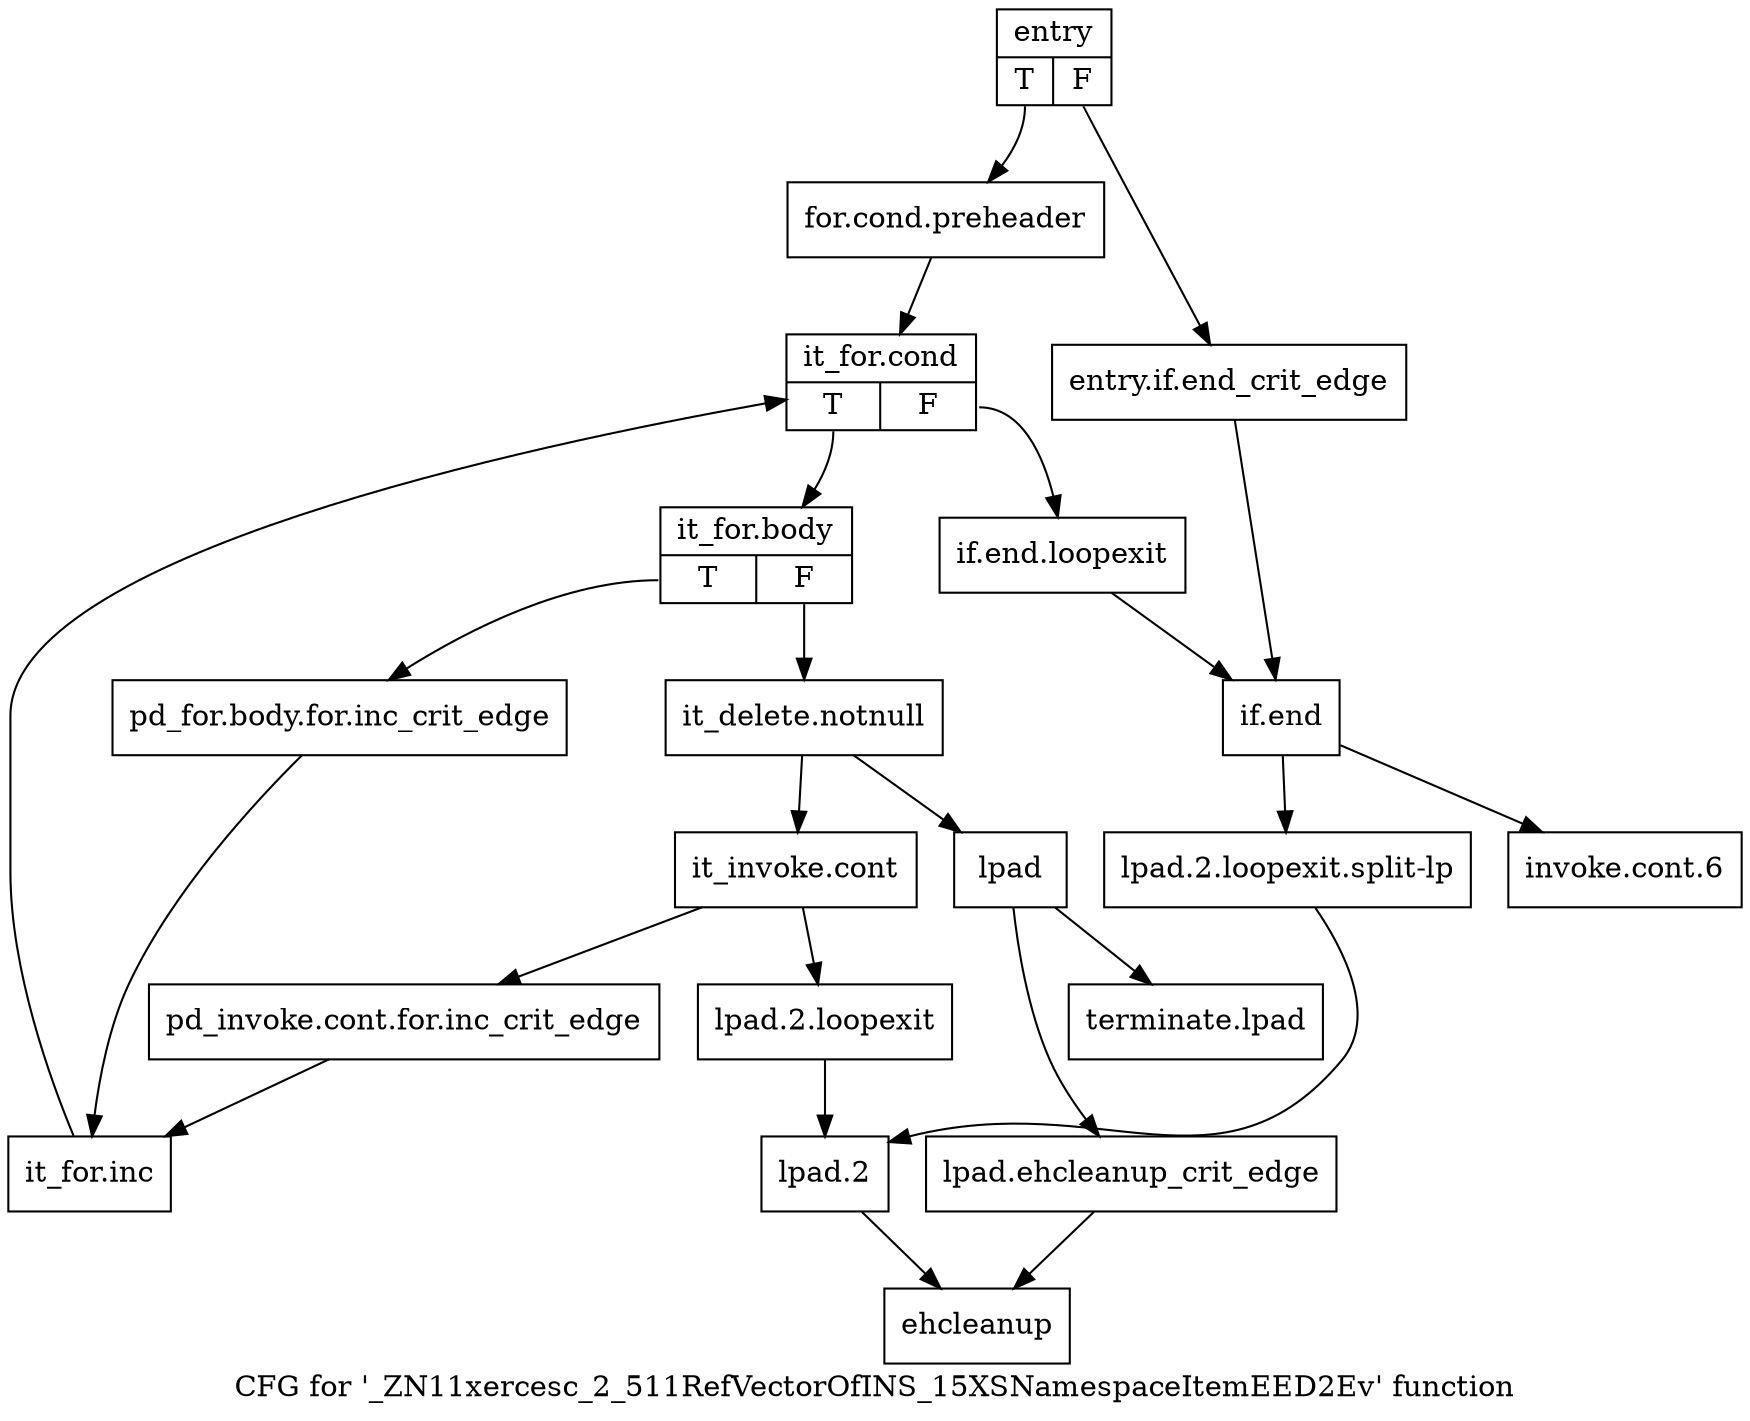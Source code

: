 digraph "CFG for '_ZN11xercesc_2_511RefVectorOfINS_15XSNamespaceItemEED2Ev' function" {
	label="CFG for '_ZN11xercesc_2_511RefVectorOfINS_15XSNamespaceItemEED2Ev' function";

	Node0x560bb80 [shape=record,label="{entry|{<s0>T|<s1>F}}"];
	Node0x560bb80:s0 -> Node0x560bc20;
	Node0x560bb80:s1 -> Node0x560bbd0;
	Node0x560bbd0 [shape=record,label="{entry.if.end_crit_edge}"];
	Node0x560bbd0 -> Node0x560c080;
	Node0x560bc20 [shape=record,label="{for.cond.preheader}"];
	Node0x560bc20 -> Node0x560bc70;
	Node0x560bc70 [shape=record,label="{it_for.cond|{<s0>T|<s1>F}}"];
	Node0x560bc70:s0 -> Node0x560bcc0;
	Node0x560bc70:s1 -> Node0x560c030;
	Node0x560bcc0 [shape=record,label="{it_for.body|{<s0>T|<s1>F}}"];
	Node0x560bcc0:s0 -> Node0x560bd10;
	Node0x560bcc0:s1 -> Node0x560bd60;
	Node0x560bd10 [shape=record,label="{pd_for.body.for.inc_crit_edge}"];
	Node0x560bd10 -> Node0x560be50;
	Node0x560bd60 [shape=record,label="{it_delete.notnull}"];
	Node0x560bd60 -> Node0x560bdb0;
	Node0x560bd60 -> Node0x560bea0;
	Node0x560bdb0 [shape=record,label="{it_invoke.cont}"];
	Node0x560bdb0 -> Node0x560be00;
	Node0x560bdb0 -> Node0x560bf40;
	Node0x560be00 [shape=record,label="{pd_invoke.cont.for.inc_crit_edge}"];
	Node0x560be00 -> Node0x560be50;
	Node0x560be50 [shape=record,label="{it_for.inc}"];
	Node0x560be50 -> Node0x560bc70;
	Node0x560bea0 [shape=record,label="{lpad}"];
	Node0x560bea0 -> Node0x560bef0;
	Node0x560bea0 -> Node0x560c170;
	Node0x560bef0 [shape=record,label="{lpad.ehcleanup_crit_edge}"];
	Node0x560bef0 -> Node0x560c120;
	Node0x560bf40 [shape=record,label="{lpad.2.loopexit}"];
	Node0x560bf40 -> Node0x560bfe0;
	Node0x560bf90 [shape=record,label="{lpad.2.loopexit.split-lp}"];
	Node0x560bf90 -> Node0x560bfe0;
	Node0x560bfe0 [shape=record,label="{lpad.2}"];
	Node0x560bfe0 -> Node0x560c120;
	Node0x560c030 [shape=record,label="{if.end.loopexit}"];
	Node0x560c030 -> Node0x560c080;
	Node0x560c080 [shape=record,label="{if.end}"];
	Node0x560c080 -> Node0x560c0d0;
	Node0x560c080 -> Node0x560bf90;
	Node0x560c0d0 [shape=record,label="{invoke.cont.6}"];
	Node0x560c120 [shape=record,label="{ehcleanup}"];
	Node0x560c170 [shape=record,label="{terminate.lpad}"];
}

